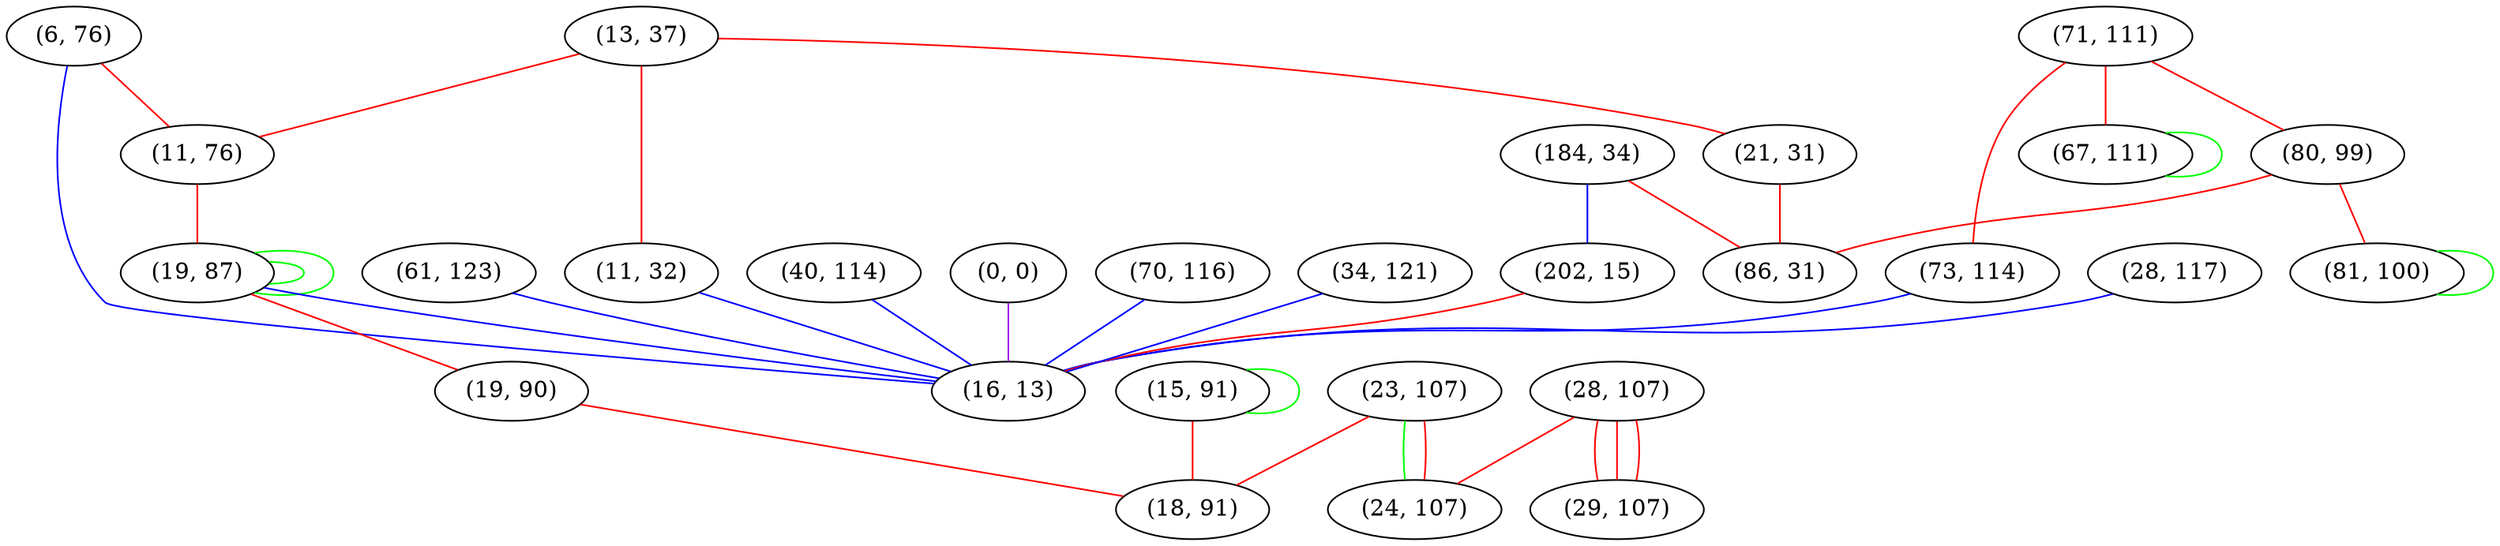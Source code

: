 graph "" {
"(71, 111)";
"(28, 107)";
"(23, 107)";
"(80, 99)";
"(13, 37)";
"(28, 117)";
"(184, 34)";
"(6, 76)";
"(11, 76)";
"(61, 123)";
"(21, 31)";
"(40, 114)";
"(73, 114)";
"(19, 87)";
"(81, 100)";
"(15, 91)";
"(0, 0)";
"(19, 90)";
"(202, 15)";
"(70, 116)";
"(86, 31)";
"(67, 111)";
"(18, 91)";
"(29, 107)";
"(11, 32)";
"(34, 121)";
"(24, 107)";
"(16, 13)";
"(71, 111)" -- "(73, 114)"  [color=red, key=0, weight=1];
"(71, 111)" -- "(67, 111)"  [color=red, key=0, weight=1];
"(71, 111)" -- "(80, 99)"  [color=red, key=0, weight=1];
"(28, 107)" -- "(24, 107)"  [color=red, key=0, weight=1];
"(28, 107)" -- "(29, 107)"  [color=red, key=0, weight=1];
"(28, 107)" -- "(29, 107)"  [color=red, key=1, weight=1];
"(28, 107)" -- "(29, 107)"  [color=red, key=2, weight=1];
"(23, 107)" -- "(24, 107)"  [color=green, key=0, weight=2];
"(23, 107)" -- "(24, 107)"  [color=red, key=1, weight=1];
"(23, 107)" -- "(18, 91)"  [color=red, key=0, weight=1];
"(80, 99)" -- "(86, 31)"  [color=red, key=0, weight=1];
"(80, 99)" -- "(81, 100)"  [color=red, key=0, weight=1];
"(13, 37)" -- "(11, 32)"  [color=red, key=0, weight=1];
"(13, 37)" -- "(21, 31)"  [color=red, key=0, weight=1];
"(13, 37)" -- "(11, 76)"  [color=red, key=0, weight=1];
"(28, 117)" -- "(16, 13)"  [color=blue, key=0, weight=3];
"(184, 34)" -- "(202, 15)"  [color=blue, key=0, weight=3];
"(184, 34)" -- "(86, 31)"  [color=red, key=0, weight=1];
"(6, 76)" -- "(16, 13)"  [color=blue, key=0, weight=3];
"(6, 76)" -- "(11, 76)"  [color=red, key=0, weight=1];
"(11, 76)" -- "(19, 87)"  [color=red, key=0, weight=1];
"(61, 123)" -- "(16, 13)"  [color=blue, key=0, weight=3];
"(21, 31)" -- "(86, 31)"  [color=red, key=0, weight=1];
"(40, 114)" -- "(16, 13)"  [color=blue, key=0, weight=3];
"(73, 114)" -- "(16, 13)"  [color=blue, key=0, weight=3];
"(19, 87)" -- "(16, 13)"  [color=blue, key=0, weight=3];
"(19, 87)" -- "(19, 87)"  [color=green, key=0, weight=2];
"(19, 87)" -- "(19, 87)"  [color=green, key=1, weight=2];
"(19, 87)" -- "(19, 90)"  [color=red, key=0, weight=1];
"(81, 100)" -- "(81, 100)"  [color=green, key=0, weight=2];
"(15, 91)" -- "(15, 91)"  [color=green, key=0, weight=2];
"(15, 91)" -- "(18, 91)"  [color=red, key=0, weight=1];
"(0, 0)" -- "(16, 13)"  [color=purple, key=0, weight=4];
"(19, 90)" -- "(18, 91)"  [color=red, key=0, weight=1];
"(202, 15)" -- "(16, 13)"  [color=red, key=0, weight=1];
"(70, 116)" -- "(16, 13)"  [color=blue, key=0, weight=3];
"(67, 111)" -- "(67, 111)"  [color=green, key=0, weight=2];
"(11, 32)" -- "(16, 13)"  [color=blue, key=0, weight=3];
"(34, 121)" -- "(16, 13)"  [color=blue, key=0, weight=3];
}
